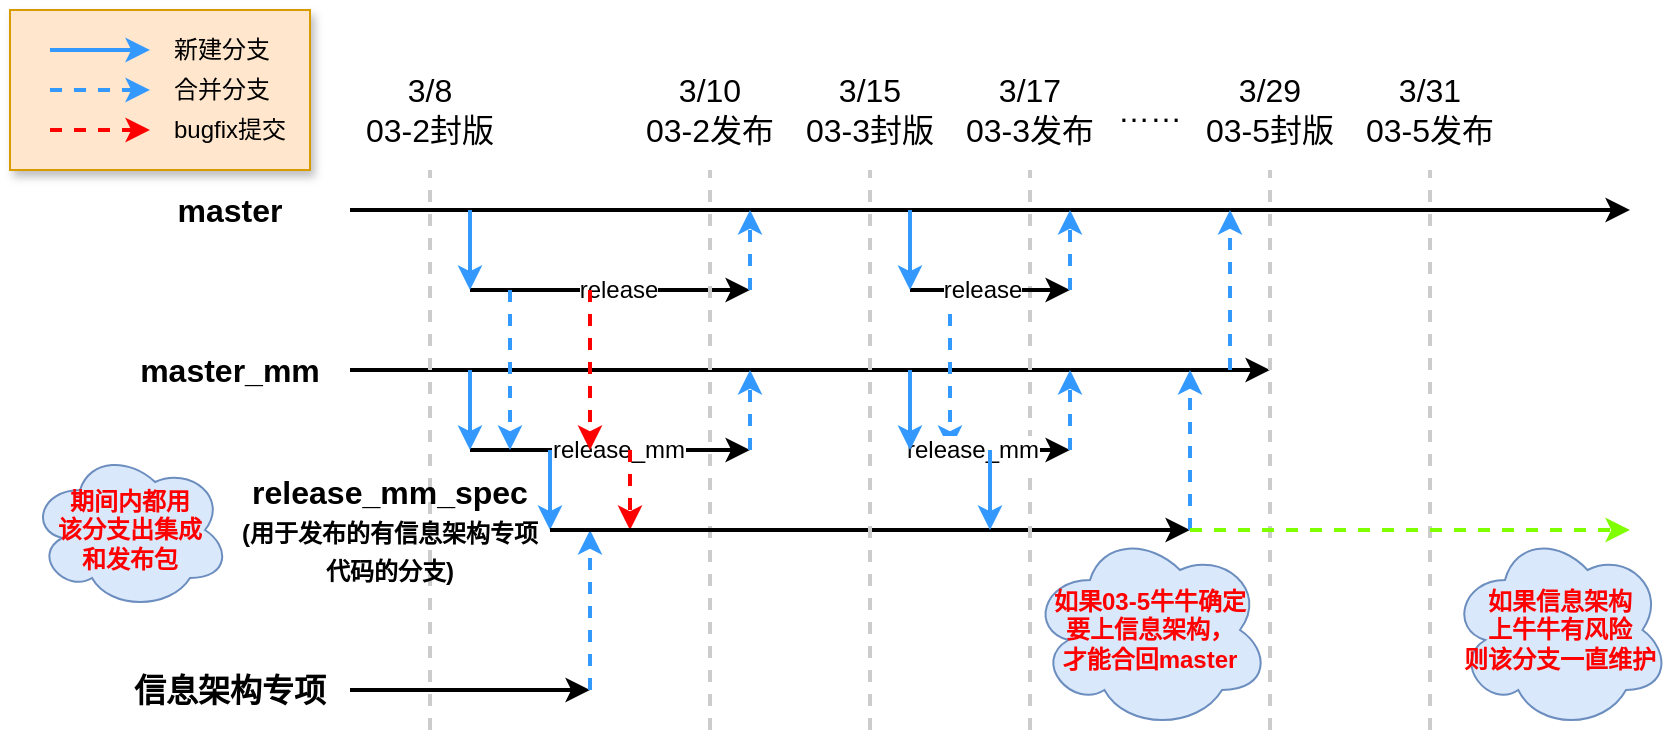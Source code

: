 <mxfile version="16.4.7" type="github">
  <diagram id="uZn_re7PCnTpvtPend7u" name="Page-1">
    <mxGraphModel dx="1965" dy="1779" grid="1" gridSize="10" guides="1" tooltips="1" connect="1" arrows="1" fold="1" page="1" pageScale="1" pageWidth="827" pageHeight="1169" math="0" shadow="0">
      <root>
        <mxCell id="0" />
        <mxCell id="1" parent="0" />
        <mxCell id="wFQFp6W26R6kMoe2Xkfx-16" value="" style="rounded=0;whiteSpace=wrap;html=1;fontSize=12;strokeColor=#d79b00;fillColor=#ffe6cc;shadow=1;" vertex="1" parent="1">
          <mxGeometry x="-10" y="-20" width="150" height="80" as="geometry" />
        </mxCell>
        <mxCell id="QizCqj66eleD4kTZ007q-1" value="" style="endArrow=classic;html=1;rounded=0;strokeWidth=2;" parent="1" edge="1">
          <mxGeometry width="50" height="50" relative="1" as="geometry">
            <mxPoint x="160" y="80" as="sourcePoint" />
            <mxPoint x="800" y="80" as="targetPoint" />
          </mxGeometry>
        </mxCell>
        <mxCell id="QizCqj66eleD4kTZ007q-2" value="master" style="text;html=1;strokeColor=none;fillColor=none;align=center;verticalAlign=middle;whiteSpace=wrap;rounded=0;fontSize=16;fontStyle=1" parent="1" vertex="1">
          <mxGeometry x="40" y="70" width="120" height="20" as="geometry" />
        </mxCell>
        <mxCell id="QizCqj66eleD4kTZ007q-3" value="" style="endArrow=classic;html=1;rounded=0;strokeWidth=2;" parent="1" edge="1">
          <mxGeometry width="50" height="50" relative="1" as="geometry">
            <mxPoint x="160" y="160" as="sourcePoint" />
            <mxPoint x="620" y="160" as="targetPoint" />
          </mxGeometry>
        </mxCell>
        <mxCell id="QizCqj66eleD4kTZ007q-4" value="master_mm" style="text;html=1;strokeColor=none;fillColor=none;align=center;verticalAlign=middle;whiteSpace=wrap;rounded=0;fontSize=16;fontStyle=1" parent="1" vertex="1">
          <mxGeometry x="40" y="150" width="120" height="20" as="geometry" />
        </mxCell>
        <mxCell id="QizCqj66eleD4kTZ007q-5" value="信息架构专项" style="text;html=1;strokeColor=none;fillColor=none;align=center;verticalAlign=middle;whiteSpace=wrap;rounded=0;fontSize=16;fontStyle=1" parent="1" vertex="1">
          <mxGeometry x="40" y="310" width="120" height="20" as="geometry" />
        </mxCell>
        <mxCell id="QizCqj66eleD4kTZ007q-6" value="" style="endArrow=classic;html=1;rounded=0;strokeWidth=2;" parent="1" edge="1">
          <mxGeometry width="50" height="50" relative="1" as="geometry">
            <mxPoint x="160" y="320" as="sourcePoint" />
            <mxPoint x="280" y="320" as="targetPoint" />
          </mxGeometry>
        </mxCell>
        <mxCell id="QizCqj66eleD4kTZ007q-7" value="" style="endArrow=none;dashed=1;html=1;strokeWidth=2;rounded=0;fontSize=16;strokeColor=#CCCCCC;" parent="1" edge="1">
          <mxGeometry width="50" height="50" relative="1" as="geometry">
            <mxPoint x="200" y="340" as="sourcePoint" />
            <mxPoint x="200" y="60" as="targetPoint" />
          </mxGeometry>
        </mxCell>
        <mxCell id="QizCqj66eleD4kTZ007q-8" value="3/8&lt;br&gt;03-2封版" style="text;html=1;strokeColor=none;fillColor=none;align=center;verticalAlign=middle;whiteSpace=wrap;rounded=0;fontSize=16;fontStyle=0" parent="1" vertex="1">
          <mxGeometry x="160" width="80" height="60" as="geometry" />
        </mxCell>
        <mxCell id="QizCqj66eleD4kTZ007q-9" value="" style="endArrow=classic;html=1;rounded=0;strokeWidth=2;" parent="1" edge="1">
          <mxGeometry width="50" height="50" relative="1" as="geometry">
            <mxPoint x="220" y="120" as="sourcePoint" />
            <mxPoint x="360" y="120" as="targetPoint" />
          </mxGeometry>
        </mxCell>
        <mxCell id="QizCqj66eleD4kTZ007q-12" value="release" style="edgeLabel;html=1;align=center;verticalAlign=middle;resizable=0;points=[];fontSize=12;" parent="QizCqj66eleD4kTZ007q-9" vertex="1" connectable="0">
          <mxGeometry x="-0.389" relative="1" as="geometry">
            <mxPoint x="31" as="offset" />
          </mxGeometry>
        </mxCell>
        <mxCell id="QizCqj66eleD4kTZ007q-11" value="" style="endArrow=classic;html=1;rounded=0;strokeWidth=2;strokeColor=#3399FF;" parent="1" edge="1">
          <mxGeometry width="50" height="50" relative="1" as="geometry">
            <mxPoint x="220" y="80" as="sourcePoint" />
            <mxPoint x="220" y="120" as="targetPoint" />
          </mxGeometry>
        </mxCell>
        <mxCell id="QizCqj66eleD4kTZ007q-18" value="" style="endArrow=classic;html=1;rounded=0;strokeWidth=2;" parent="1" edge="1">
          <mxGeometry width="50" height="50" relative="1" as="geometry">
            <mxPoint x="220" y="200" as="sourcePoint" />
            <mxPoint x="360" y="200" as="targetPoint" />
          </mxGeometry>
        </mxCell>
        <mxCell id="QizCqj66eleD4kTZ007q-19" value="release_mm" style="edgeLabel;html=1;align=center;verticalAlign=middle;resizable=0;points=[];fontSize=12;" parent="QizCqj66eleD4kTZ007q-18" vertex="1" connectable="0">
          <mxGeometry x="-0.389" relative="1" as="geometry">
            <mxPoint x="31" as="offset" />
          </mxGeometry>
        </mxCell>
        <mxCell id="QizCqj66eleD4kTZ007q-20" value="" style="endArrow=classic;html=1;rounded=0;strokeWidth=2;strokeColor=#3399FF;" parent="1" edge="1">
          <mxGeometry width="50" height="50" relative="1" as="geometry">
            <mxPoint x="220" y="160" as="sourcePoint" />
            <mxPoint x="220" y="200" as="targetPoint" />
          </mxGeometry>
        </mxCell>
        <mxCell id="QizCqj66eleD4kTZ007q-21" value="" style="endArrow=classic;html=1;rounded=0;strokeWidth=2;strokeColor=#3399FF;dashed=1;" parent="1" edge="1">
          <mxGeometry width="50" height="50" relative="1" as="geometry">
            <mxPoint x="460" y="120" as="sourcePoint" />
            <mxPoint x="460" y="200" as="targetPoint" />
          </mxGeometry>
        </mxCell>
        <mxCell id="QizCqj66eleD4kTZ007q-22" value="" style="endArrow=classic;html=1;rounded=0;strokeWidth=2;startArrow=none;" parent="1" edge="1">
          <mxGeometry width="50" height="50" relative="1" as="geometry">
            <mxPoint x="350" y="240" as="sourcePoint" />
            <mxPoint x="580" y="240" as="targetPoint" />
          </mxGeometry>
        </mxCell>
        <mxCell id="QizCqj66eleD4kTZ007q-23" value="" style="endArrow=classic;html=1;rounded=0;strokeWidth=2;strokeColor=#3399FF;" parent="1" edge="1">
          <mxGeometry width="50" height="50" relative="1" as="geometry">
            <mxPoint x="260" y="200" as="sourcePoint" />
            <mxPoint x="260" y="240" as="targetPoint" />
          </mxGeometry>
        </mxCell>
        <mxCell id="QizCqj66eleD4kTZ007q-24" value="release_mm_spec&lt;br&gt;&lt;font style=&quot;font-size: 12px&quot;&gt;(用于发布的有信息架构专项代码的分支)&lt;/font&gt;" style="text;html=1;strokeColor=none;fillColor=none;align=center;verticalAlign=middle;whiteSpace=wrap;rounded=0;fontSize=16;fontStyle=1" parent="1" vertex="1">
          <mxGeometry x="100" y="230" width="160" height="20" as="geometry" />
        </mxCell>
        <mxCell id="QizCqj66eleD4kTZ007q-25" value="" style="endArrow=classic;html=1;rounded=0;strokeWidth=2;strokeColor=#3399FF;dashed=1;" parent="1" edge="1">
          <mxGeometry width="50" height="50" relative="1" as="geometry">
            <mxPoint x="280" y="320" as="sourcePoint" />
            <mxPoint x="280" y="240" as="targetPoint" />
          </mxGeometry>
        </mxCell>
        <mxCell id="QizCqj66eleD4kTZ007q-26" value="" style="endArrow=classic;html=1;rounded=0;strokeWidth=2;strokeColor=#FF0000;dashed=1;" parent="1" edge="1">
          <mxGeometry width="50" height="50" relative="1" as="geometry">
            <mxPoint x="280" y="120" as="sourcePoint" />
            <mxPoint x="280" y="200" as="targetPoint" />
          </mxGeometry>
        </mxCell>
        <mxCell id="QizCqj66eleD4kTZ007q-27" value="" style="endArrow=classic;html=1;rounded=0;strokeWidth=2;strokeColor=#FF0000;dashed=1;" parent="1" edge="1">
          <mxGeometry width="50" height="50" relative="1" as="geometry">
            <mxPoint x="300" y="200" as="sourcePoint" />
            <mxPoint x="300" y="240" as="targetPoint" />
          </mxGeometry>
        </mxCell>
        <mxCell id="QizCqj66eleD4kTZ007q-28" value="3/10&lt;br&gt;03-2发布" style="text;html=1;strokeColor=none;fillColor=none;align=center;verticalAlign=middle;whiteSpace=wrap;rounded=0;fontSize=16;fontStyle=0" parent="1" vertex="1">
          <mxGeometry x="300" width="80" height="60" as="geometry" />
        </mxCell>
        <mxCell id="QizCqj66eleD4kTZ007q-29" value="" style="endArrow=none;dashed=1;html=1;strokeWidth=2;rounded=0;fontSize=16;strokeColor=#CCCCCC;" parent="1" edge="1">
          <mxGeometry width="50" height="50" relative="1" as="geometry">
            <mxPoint x="340" y="340" as="sourcePoint" />
            <mxPoint x="340" y="60" as="targetPoint" />
          </mxGeometry>
        </mxCell>
        <mxCell id="QizCqj66eleD4kTZ007q-30" value="" style="endArrow=classic;html=1;rounded=0;strokeWidth=2;strokeColor=#3399FF;dashed=1;" parent="1" edge="1">
          <mxGeometry width="50" height="50" relative="1" as="geometry">
            <mxPoint x="360" y="120" as="sourcePoint" />
            <mxPoint x="360" y="80" as="targetPoint" />
          </mxGeometry>
        </mxCell>
        <mxCell id="QizCqj66eleD4kTZ007q-31" value="" style="endArrow=classic;html=1;rounded=0;strokeWidth=2;strokeColor=#3399FF;dashed=1;" parent="1" edge="1">
          <mxGeometry width="50" height="50" relative="1" as="geometry">
            <mxPoint x="360" y="200" as="sourcePoint" />
            <mxPoint x="360" y="160" as="targetPoint" />
          </mxGeometry>
        </mxCell>
        <mxCell id="QizCqj66eleD4kTZ007q-32" value="3/15&lt;br&gt;03-3封版" style="text;html=1;strokeColor=none;fillColor=none;align=center;verticalAlign=middle;whiteSpace=wrap;rounded=0;fontSize=16;fontStyle=0" parent="1" vertex="1">
          <mxGeometry x="380" width="80" height="60" as="geometry" />
        </mxCell>
        <mxCell id="QizCqj66eleD4kTZ007q-33" value="" style="endArrow=none;dashed=1;html=1;strokeWidth=2;rounded=0;fontSize=16;strokeColor=#CCCCCC;" parent="1" edge="1">
          <mxGeometry width="50" height="50" relative="1" as="geometry">
            <mxPoint x="420" y="340" as="sourcePoint" />
            <mxPoint x="420" y="60" as="targetPoint" />
          </mxGeometry>
        </mxCell>
        <mxCell id="QizCqj66eleD4kTZ007q-34" value="" style="endArrow=none;dashed=1;html=1;strokeWidth=2;rounded=0;fontSize=16;strokeColor=#CCCCCC;" parent="1" edge="1">
          <mxGeometry width="50" height="50" relative="1" as="geometry">
            <mxPoint x="500" y="340" as="sourcePoint" />
            <mxPoint x="500" y="60" as="targetPoint" />
          </mxGeometry>
        </mxCell>
        <mxCell id="QizCqj66eleD4kTZ007q-35" value="3/17&lt;br&gt;03-3发布" style="text;html=1;strokeColor=none;fillColor=none;align=center;verticalAlign=middle;whiteSpace=wrap;rounded=0;fontSize=16;fontStyle=0" parent="1" vertex="1">
          <mxGeometry x="460" width="80" height="60" as="geometry" />
        </mxCell>
        <mxCell id="QizCqj66eleD4kTZ007q-39" value="" style="endArrow=none;html=1;rounded=0;strokeWidth=2;" parent="1" edge="1">
          <mxGeometry width="50" height="50" relative="1" as="geometry">
            <mxPoint x="260" y="240" as="sourcePoint" />
            <mxPoint x="355" y="240" as="targetPoint" />
          </mxGeometry>
        </mxCell>
        <mxCell id="QizCqj66eleD4kTZ007q-45" value="&lt;font color=&quot;#ff0000&quot;&gt;期间内都用&lt;br&gt;该分支出集成&lt;br&gt;和发布包&lt;/font&gt;" style="ellipse;shape=cloud;whiteSpace=wrap;html=1;fontSize=12;fontStyle=1;fillColor=#dae8fc;strokeColor=#6c8ebf;fontColor=#0000FF;" parent="1" vertex="1">
          <mxGeometry y="200" width="100" height="80" as="geometry" />
        </mxCell>
        <mxCell id="QizCqj66eleD4kTZ007q-46" value="" style="endArrow=classic;html=1;rounded=0;strokeWidth=2;" parent="1" edge="1">
          <mxGeometry width="50" height="50" relative="1" as="geometry">
            <mxPoint x="440" y="120" as="sourcePoint" />
            <mxPoint x="520" y="120" as="targetPoint" />
          </mxGeometry>
        </mxCell>
        <mxCell id="QizCqj66eleD4kTZ007q-47" value="release" style="edgeLabel;html=1;align=center;verticalAlign=middle;resizable=0;points=[];fontSize=12;" parent="QizCqj66eleD4kTZ007q-46" vertex="1" connectable="0">
          <mxGeometry x="-0.389" relative="1" as="geometry">
            <mxPoint x="11" as="offset" />
          </mxGeometry>
        </mxCell>
        <mxCell id="QizCqj66eleD4kTZ007q-48" value="" style="endArrow=classic;html=1;rounded=0;strokeWidth=2;strokeColor=#3399FF;" parent="1" edge="1">
          <mxGeometry width="50" height="50" relative="1" as="geometry">
            <mxPoint x="440" y="80" as="sourcePoint" />
            <mxPoint x="440" y="120" as="targetPoint" />
          </mxGeometry>
        </mxCell>
        <mxCell id="QizCqj66eleD4kTZ007q-49" value="" style="endArrow=classic;html=1;rounded=0;strokeWidth=2;strokeColor=#3399FF;dashed=1;" parent="1" edge="1">
          <mxGeometry width="50" height="50" relative="1" as="geometry">
            <mxPoint x="520" y="120" as="sourcePoint" />
            <mxPoint x="520" y="80" as="targetPoint" />
          </mxGeometry>
        </mxCell>
        <mxCell id="QizCqj66eleD4kTZ007q-54" value="" style="endArrow=classic;html=1;rounded=0;strokeWidth=2;" parent="1" edge="1">
          <mxGeometry width="50" height="50" relative="1" as="geometry">
            <mxPoint x="440" y="200" as="sourcePoint" />
            <mxPoint x="520" y="200" as="targetPoint" />
          </mxGeometry>
        </mxCell>
        <mxCell id="QizCqj66eleD4kTZ007q-55" value="release_mm" style="edgeLabel;html=1;align=center;verticalAlign=middle;resizable=0;points=[];fontSize=12;" parent="QizCqj66eleD4kTZ007q-54" vertex="1" connectable="0">
          <mxGeometry x="-0.389" relative="1" as="geometry">
            <mxPoint x="6" as="offset" />
          </mxGeometry>
        </mxCell>
        <mxCell id="QizCqj66eleD4kTZ007q-56" value="" style="endArrow=classic;html=1;rounded=0;strokeWidth=2;strokeColor=#3399FF;dashed=1;" parent="1" edge="1">
          <mxGeometry width="50" height="50" relative="1" as="geometry">
            <mxPoint x="580" y="240" as="sourcePoint" />
            <mxPoint x="580" y="160" as="targetPoint" />
          </mxGeometry>
        </mxCell>
        <mxCell id="QizCqj66eleD4kTZ007q-57" value="" style="endArrow=classic;html=1;rounded=0;strokeWidth=2;strokeColor=#3399FF;" parent="1" edge="1">
          <mxGeometry width="50" height="50" relative="1" as="geometry">
            <mxPoint x="440" y="160" as="sourcePoint" />
            <mxPoint x="440" y="200" as="targetPoint" />
          </mxGeometry>
        </mxCell>
        <mxCell id="QizCqj66eleD4kTZ007q-58" value="……" style="text;html=1;strokeColor=none;fillColor=none;align=center;verticalAlign=middle;whiteSpace=wrap;rounded=0;fontSize=16;fontStyle=0" parent="1" vertex="1">
          <mxGeometry x="540" width="40" height="60" as="geometry" />
        </mxCell>
        <mxCell id="QizCqj66eleD4kTZ007q-62" value="3/29&lt;br&gt;03-5封版" style="text;html=1;strokeColor=none;fillColor=none;align=center;verticalAlign=middle;whiteSpace=wrap;rounded=0;fontSize=16;fontStyle=0" parent="1" vertex="1">
          <mxGeometry x="580" width="80" height="60" as="geometry" />
        </mxCell>
        <mxCell id="QizCqj66eleD4kTZ007q-63" value="3/31&lt;br&gt;03-5发布" style="text;html=1;strokeColor=none;fillColor=none;align=center;verticalAlign=middle;whiteSpace=wrap;rounded=0;fontSize=16;fontStyle=0" parent="1" vertex="1">
          <mxGeometry x="660" width="80" height="60" as="geometry" />
        </mxCell>
        <mxCell id="QizCqj66eleD4kTZ007q-64" value="" style="endArrow=none;dashed=1;html=1;strokeWidth=2;rounded=0;fontSize=16;strokeColor=#CCCCCC;" parent="1" edge="1">
          <mxGeometry width="50" height="50" relative="1" as="geometry">
            <mxPoint x="700" y="340" as="sourcePoint" />
            <mxPoint x="700" y="60" as="targetPoint" />
          </mxGeometry>
        </mxCell>
        <mxCell id="QizCqj66eleD4kTZ007q-65" value="" style="endArrow=none;dashed=1;html=1;strokeWidth=2;rounded=0;fontSize=16;strokeColor=#CCCCCC;" parent="1" edge="1">
          <mxGeometry width="50" height="50" relative="1" as="geometry">
            <mxPoint x="620" y="340" as="sourcePoint" />
            <mxPoint x="620" y="60" as="targetPoint" />
          </mxGeometry>
        </mxCell>
        <mxCell id="wFQFp6W26R6kMoe2Xkfx-1" value="" style="endArrow=classic;html=1;rounded=0;strokeWidth=2;strokeColor=#3399FF;dashed=1;" edge="1" parent="1">
          <mxGeometry width="50" height="50" relative="1" as="geometry">
            <mxPoint x="600" y="160" as="sourcePoint" />
            <mxPoint x="600" y="80" as="targetPoint" />
          </mxGeometry>
        </mxCell>
        <mxCell id="wFQFp6W26R6kMoe2Xkfx-2" value="&lt;font color=&quot;#ff0000&quot;&gt;如果03-5牛牛确定&lt;br&gt;要上信息架构，&lt;br&gt;才能合回master&lt;/font&gt;" style="ellipse;shape=cloud;whiteSpace=wrap;html=1;fontSize=12;fontStyle=1;fillColor=#dae8fc;strokeColor=#6c8ebf;fontColor=#0000FF;" vertex="1" parent="1">
          <mxGeometry x="500" y="240" width="120" height="100" as="geometry" />
        </mxCell>
        <mxCell id="wFQFp6W26R6kMoe2Xkfx-3" value="" style="endArrow=classic;html=1;rounded=0;strokeWidth=2;strokeColor=#80FF00;dashed=1;" edge="1" parent="1">
          <mxGeometry width="50" height="50" relative="1" as="geometry">
            <mxPoint x="580" y="240" as="sourcePoint" />
            <mxPoint x="800" y="240" as="targetPoint" />
          </mxGeometry>
        </mxCell>
        <mxCell id="wFQFp6W26R6kMoe2Xkfx-4" value="&lt;font color=&quot;#ff0000&quot;&gt;如果信息架构&lt;br&gt;上牛牛有风险&lt;br&gt;则该分支一直维护&lt;br&gt;&lt;/font&gt;" style="ellipse;shape=cloud;whiteSpace=wrap;html=1;fontSize=12;fontStyle=1;fillColor=#dae8fc;strokeColor=#6c8ebf;fontColor=#0000FF;" vertex="1" parent="1">
          <mxGeometry x="710" y="240" width="110" height="100" as="geometry" />
        </mxCell>
        <mxCell id="wFQFp6W26R6kMoe2Xkfx-7" value="" style="endArrow=classic;html=1;rounded=0;strokeWidth=2;strokeColor=#3399FF;" edge="1" parent="1">
          <mxGeometry width="50" height="50" relative="1" as="geometry">
            <mxPoint x="10" y="2.842e-14" as="sourcePoint" />
            <mxPoint x="60" as="targetPoint" />
          </mxGeometry>
        </mxCell>
        <mxCell id="wFQFp6W26R6kMoe2Xkfx-8" value="&lt;font style=&quot;font-size: 12px&quot;&gt;新建分支&lt;/font&gt;" style="text;html=1;strokeColor=none;fillColor=none;align=left;verticalAlign=middle;whiteSpace=wrap;rounded=0;fontSize=12;fontStyle=0" vertex="1" parent="1">
          <mxGeometry x="70" y="-10" width="90" height="20" as="geometry" />
        </mxCell>
        <mxCell id="wFQFp6W26R6kMoe2Xkfx-9" value="&lt;font style=&quot;font-size: 12px&quot;&gt;合并分支&lt;/font&gt;" style="text;html=1;strokeColor=none;fillColor=none;align=left;verticalAlign=middle;whiteSpace=wrap;rounded=0;fontSize=12;fontStyle=0" vertex="1" parent="1">
          <mxGeometry x="70" y="10" width="90" height="20" as="geometry" />
        </mxCell>
        <mxCell id="wFQFp6W26R6kMoe2Xkfx-10" value="bugfix提交" style="text;html=1;strokeColor=none;fillColor=none;align=left;verticalAlign=middle;whiteSpace=wrap;rounded=0;fontSize=12;fontStyle=0" vertex="1" parent="1">
          <mxGeometry x="70" y="30" width="90" height="20" as="geometry" />
        </mxCell>
        <mxCell id="wFQFp6W26R6kMoe2Xkfx-11" value="" style="endArrow=classic;html=1;rounded=0;strokeWidth=2;strokeColor=#3399FF;dashed=1;" edge="1" parent="1">
          <mxGeometry width="50" height="50" relative="1" as="geometry">
            <mxPoint x="520" y="200" as="sourcePoint" />
            <mxPoint x="520" y="160" as="targetPoint" />
          </mxGeometry>
        </mxCell>
        <mxCell id="wFQFp6W26R6kMoe2Xkfx-12" value="" style="endArrow=classic;html=1;rounded=0;strokeWidth=2;strokeColor=#3399FF;dashed=1;" edge="1" parent="1">
          <mxGeometry width="50" height="50" relative="1" as="geometry">
            <mxPoint x="240" y="120" as="sourcePoint" />
            <mxPoint x="240" y="200" as="targetPoint" />
          </mxGeometry>
        </mxCell>
        <mxCell id="wFQFp6W26R6kMoe2Xkfx-13" value="" style="endArrow=classic;html=1;rounded=0;strokeWidth=2;strokeColor=#3399FF;" edge="1" parent="1">
          <mxGeometry width="50" height="50" relative="1" as="geometry">
            <mxPoint x="480" y="200" as="sourcePoint" />
            <mxPoint x="480" y="240" as="targetPoint" />
          </mxGeometry>
        </mxCell>
        <mxCell id="wFQFp6W26R6kMoe2Xkfx-14" value="" style="endArrow=classic;html=1;rounded=0;strokeWidth=2;strokeColor=#3399FF;dashed=1;" edge="1" parent="1">
          <mxGeometry width="50" height="50" relative="1" as="geometry">
            <mxPoint x="10" y="20" as="sourcePoint" />
            <mxPoint x="60" y="20" as="targetPoint" />
          </mxGeometry>
        </mxCell>
        <mxCell id="wFQFp6W26R6kMoe2Xkfx-15" value="" style="endArrow=classic;html=1;rounded=0;strokeWidth=2;strokeColor=#FF0000;dashed=1;" edge="1" parent="1">
          <mxGeometry width="50" height="50" relative="1" as="geometry">
            <mxPoint x="10" y="40" as="sourcePoint" />
            <mxPoint x="60" y="40" as="targetPoint" />
          </mxGeometry>
        </mxCell>
      </root>
    </mxGraphModel>
  </diagram>
</mxfile>
